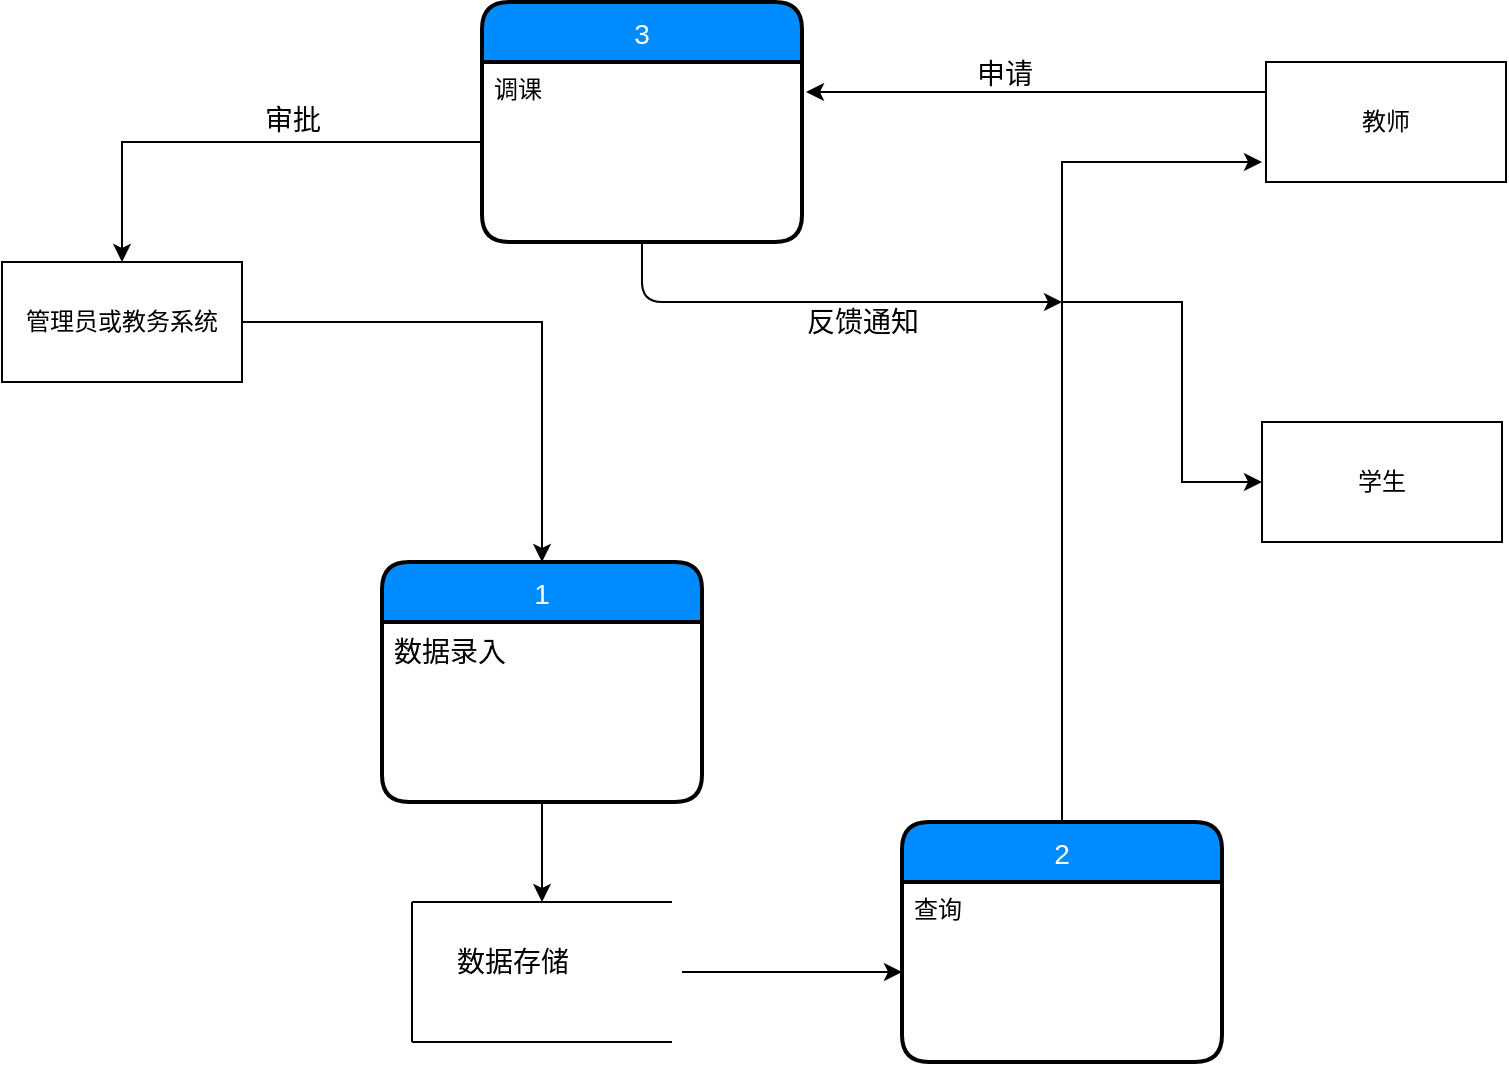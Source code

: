 <mxfile version="12.3.3" type="device" pages="1"><diagram id="Igi22oWc6uUdlTn6mLbH" name="Page-1"><mxGraphModel dx="868" dy="401" grid="1" gridSize="10" guides="1" tooltips="1" connect="1" arrows="1" fold="1" page="1" pageScale="1" pageWidth="827" pageHeight="1169" math="0" shadow="0"><root><mxCell id="0"/><mxCell id="1" parent="0"/><mxCell id="t5UpR5Sb-sxLaDiF7uFy-2" value="教师" style="rounded=0;whiteSpace=wrap;html=1;" vertex="1" parent="1"><mxGeometry x="682" y="140" width="120" height="60" as="geometry"/></mxCell><mxCell id="t5UpR5Sb-sxLaDiF7uFy-3" value="学生" style="rounded=0;whiteSpace=wrap;html=1;" vertex="1" parent="1"><mxGeometry x="680" y="320" width="120" height="60" as="geometry"/></mxCell><mxCell id="t5UpR5Sb-sxLaDiF7uFy-4" value="管理员或教务系统" style="rounded=0;whiteSpace=wrap;html=1;" vertex="1" parent="1"><mxGeometry x="50" y="240" width="120" height="60" as="geometry"/></mxCell><mxCell id="t5UpR5Sb-sxLaDiF7uFy-6" value="" style="endArrow=classic;html=1;entryX=0.5;entryY=0;entryDx=0;entryDy=0;exitX=1;exitY=0.5;exitDx=0;exitDy=0;rounded=0;" edge="1" parent="1" source="t5UpR5Sb-sxLaDiF7uFy-4" target="t5UpR5Sb-sxLaDiF7uFy-12"><mxGeometry width="50" height="50" relative="1" as="geometry"><mxPoint x="170" y="300" as="sourcePoint"/><mxPoint x="310" y="270" as="targetPoint"/><Array as="points"><mxPoint x="320" y="270"/></Array></mxGeometry></mxCell><mxCell id="t5UpR5Sb-sxLaDiF7uFy-7" value="" style="endArrow=classic;html=1;entryX=0;entryY=0.5;entryDx=0;entryDy=0;exitX=1;exitY=0.5;exitDx=0;exitDy=0;edgeStyle=orthogonalEdgeStyle;strokeColor=none;rounded=0;" edge="1" parent="1" target="t5UpR5Sb-sxLaDiF7uFy-2"><mxGeometry width="50" height="50" relative="1" as="geometry"><mxPoint x="430" y="270" as="sourcePoint"/><mxPoint x="480" y="240" as="targetPoint"/></mxGeometry></mxCell><mxCell id="t5UpR5Sb-sxLaDiF7uFy-41" value="反馈通知" style="text;html=1;align=center;verticalAlign=middle;resizable=0;points=[];;labelBackgroundColor=#ffffff;fontSize=14;" vertex="1" connectable="0" parent="t5UpR5Sb-sxLaDiF7uFy-7"><mxGeometry x="-0.898" y="-3" relative="1" as="geometry"><mxPoint x="32" y="-3" as="offset"/></mxGeometry></mxCell><mxCell id="t5UpR5Sb-sxLaDiF7uFy-12" value="1" style="swimlane;childLayout=stackLayout;horizontal=1;startSize=30;horizontalStack=0;fillColor=#008cff;fontColor=#FFFFFF;rounded=1;fontSize=14;fontStyle=0;strokeWidth=2;resizeParent=0;resizeLast=1;shadow=0;dashed=0;align=center;" vertex="1" parent="1"><mxGeometry x="240" y="390" width="160" height="120" as="geometry"/></mxCell><mxCell id="t5UpR5Sb-sxLaDiF7uFy-13" value="数据录入" style="align=left;strokeColor=none;fillColor=none;spacingLeft=4;fontSize=14;verticalAlign=top;resizable=0;rotatable=0;part=1;" vertex="1" parent="t5UpR5Sb-sxLaDiF7uFy-12"><mxGeometry y="30" width="160" height="90" as="geometry"/></mxCell><mxCell id="t5UpR5Sb-sxLaDiF7uFy-19" value="" style="endArrow=none;html=1;fontSize=14;" edge="1" parent="1"><mxGeometry width="50" height="50" relative="1" as="geometry"><mxPoint x="255" y="560" as="sourcePoint"/><mxPoint x="385" y="560" as="targetPoint"/></mxGeometry></mxCell><mxCell id="t5UpR5Sb-sxLaDiF7uFy-20" value="" style="endArrow=none;html=1;fontSize=14;" edge="1" parent="1"><mxGeometry width="50" height="50" relative="1" as="geometry"><mxPoint x="255" y="630" as="sourcePoint"/><mxPoint x="255" y="560" as="targetPoint"/></mxGeometry></mxCell><mxCell id="t5UpR5Sb-sxLaDiF7uFy-21" value="" style="endArrow=none;html=1;fontSize=14;" edge="1" parent="1"><mxGeometry width="50" height="50" relative="1" as="geometry"><mxPoint x="255" y="630" as="sourcePoint"/><mxPoint x="385" y="630" as="targetPoint"/></mxGeometry></mxCell><mxCell id="t5UpR5Sb-sxLaDiF7uFy-26" value="数据存储" style="text;html=1;align=center;verticalAlign=middle;resizable=0;points=[];;autosize=1;fontSize=14;" vertex="1" parent="1"><mxGeometry x="270" y="580" width="70" height="20" as="geometry"/></mxCell><mxCell id="t5UpR5Sb-sxLaDiF7uFy-27" value="" style="endArrow=classic;html=1;fontSize=14;exitX=0.5;exitY=1;exitDx=0;exitDy=0;" edge="1" parent="1" source="t5UpR5Sb-sxLaDiF7uFy-13"><mxGeometry width="50" height="50" relative="1" as="geometry"><mxPoint x="50" y="700" as="sourcePoint"/><mxPoint x="320" y="560" as="targetPoint"/></mxGeometry></mxCell><mxCell id="t5UpR5Sb-sxLaDiF7uFy-28" value="2" style="swimlane;childLayout=stackLayout;horizontal=1;startSize=30;horizontalStack=0;fillColor=#008cff;fontColor=#FFFFFF;rounded=1;fontSize=14;fontStyle=0;strokeWidth=2;resizeParent=0;resizeLast=1;shadow=0;dashed=0;align=center;" vertex="1" parent="1"><mxGeometry x="500" y="520" width="160" height="120" as="geometry"/></mxCell><mxCell id="t5UpR5Sb-sxLaDiF7uFy-29" value="查询" style="align=left;strokeColor=none;fillColor=none;spacingLeft=4;fontSize=12;verticalAlign=top;resizable=0;rotatable=0;part=1;" vertex="1" parent="t5UpR5Sb-sxLaDiF7uFy-28"><mxGeometry y="30" width="160" height="90" as="geometry"/></mxCell><mxCell id="t5UpR5Sb-sxLaDiF7uFy-31" value="" style="endArrow=classic;html=1;fontSize=14;exitX=0.5;exitY=0;exitDx=0;exitDy=0;entryX=0;entryY=0.5;entryDx=0;entryDy=0;rounded=0;" edge="1" parent="1" source="t5UpR5Sb-sxLaDiF7uFy-28" target="t5UpR5Sb-sxLaDiF7uFy-3"><mxGeometry width="50" height="50" relative="1" as="geometry"><mxPoint x="550" y="530" as="sourcePoint"/><mxPoint x="600" y="480" as="targetPoint"/><Array as="points"><mxPoint x="580" y="260"/><mxPoint x="640" y="260"/><mxPoint x="640" y="350"/></Array></mxGeometry></mxCell><mxCell id="t5UpR5Sb-sxLaDiF7uFy-32" value="" style="endArrow=classic;html=1;fontSize=14;rounded=0;" edge="1" parent="1"><mxGeometry width="50" height="50" relative="1" as="geometry"><mxPoint x="580" y="260" as="sourcePoint"/><mxPoint x="680" y="190" as="targetPoint"/><Array as="points"><mxPoint x="580" y="190"/></Array></mxGeometry></mxCell><mxCell id="t5UpR5Sb-sxLaDiF7uFy-33" value="" style="endArrow=classic;html=1;fontSize=14;entryX=0;entryY=0.5;entryDx=0;entryDy=0;" edge="1" parent="1" target="t5UpR5Sb-sxLaDiF7uFy-29"><mxGeometry width="50" height="50" relative="1" as="geometry"><mxPoint x="390" y="595" as="sourcePoint"/><mxPoint x="500" y="580" as="targetPoint"/></mxGeometry></mxCell><mxCell id="t5UpR5Sb-sxLaDiF7uFy-34" value="3" style="swimlane;childLayout=stackLayout;horizontal=1;startSize=30;horizontalStack=0;fillColor=#008cff;fontColor=#FFFFFF;rounded=1;fontSize=14;fontStyle=0;strokeWidth=2;resizeParent=0;resizeLast=1;shadow=0;dashed=0;align=center;" vertex="1" parent="1"><mxGeometry x="290" y="110" width="160" height="120" as="geometry"/></mxCell><mxCell id="t5UpR5Sb-sxLaDiF7uFy-35" value="调课" style="align=left;strokeColor=none;fillColor=none;spacingLeft=4;fontSize=12;verticalAlign=top;resizable=0;rotatable=0;part=1;" vertex="1" parent="t5UpR5Sb-sxLaDiF7uFy-34"><mxGeometry y="30" width="160" height="90" as="geometry"/></mxCell><mxCell id="t5UpR5Sb-sxLaDiF7uFy-36" value="" style="endArrow=classic;html=1;fontSize=14;exitX=0;exitY=0.25;exitDx=0;exitDy=0;" edge="1" parent="1" source="t5UpR5Sb-sxLaDiF7uFy-2"><mxGeometry width="50" height="50" relative="1" as="geometry"><mxPoint x="140" y="460" as="sourcePoint"/><mxPoint x="452" y="155" as="targetPoint"/></mxGeometry></mxCell><mxCell id="t5UpR5Sb-sxLaDiF7uFy-37" value="申请" style="text;html=1;align=center;verticalAlign=middle;resizable=0;points=[];;autosize=1;fontSize=14;" vertex="1" parent="1"><mxGeometry x="531" y="136" width="40" height="20" as="geometry"/></mxCell><mxCell id="t5UpR5Sb-sxLaDiF7uFy-38" value="" style="endArrow=classic;html=1;fontSize=14;entryX=0.5;entryY=0;entryDx=0;entryDy=0;rounded=0;" edge="1" parent="1" target="t5UpR5Sb-sxLaDiF7uFy-4"><mxGeometry width="50" height="50" relative="1" as="geometry"><mxPoint x="290" y="180" as="sourcePoint"/><mxPoint x="290" y="130" as="targetPoint"/><Array as="points"><mxPoint x="110" y="180"/></Array></mxGeometry></mxCell><mxCell id="t5UpR5Sb-sxLaDiF7uFy-39" value="审批" style="text;html=1;align=center;verticalAlign=middle;resizable=0;points=[];;autosize=1;fontSize=14;" vertex="1" parent="1"><mxGeometry x="175" y="159" width="40" height="20" as="geometry"/></mxCell><mxCell id="t5UpR5Sb-sxLaDiF7uFy-40" value="" style="endArrow=classic;html=1;fontSize=14;exitX=0.5;exitY=1;exitDx=0;exitDy=0;" edge="1" parent="1" source="t5UpR5Sb-sxLaDiF7uFy-35"><mxGeometry width="50" height="50" relative="1" as="geometry"><mxPoint x="450" y="400" as="sourcePoint"/><mxPoint x="580" y="260" as="targetPoint"/><Array as="points"><mxPoint x="370" y="260"/></Array></mxGeometry></mxCell></root></mxGraphModel></diagram></mxfile>